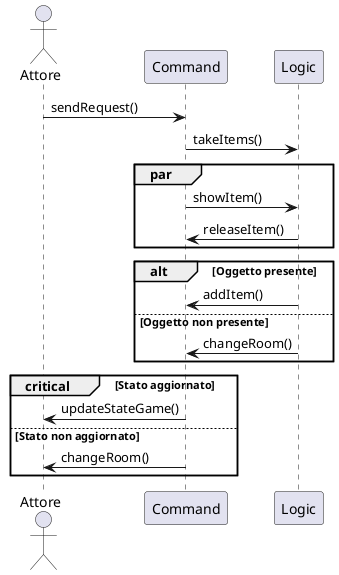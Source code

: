 @startuml
actor Attore 
participant Command
participant Logic 

Attore -> Command: sendRequest()
Command -> Logic: takeItems()
Par 
    Command -> Logic: showItem()
    Command <- Logic: releaseItem()
end
Alt Oggetto presente 
    Command <- Logic: addItem()
else Oggetto non presente
    Command <- Logic: changeRoom()
end
Critical Stato aggiornato 
Attore <- Command: updateStateGame()
else Stato non aggiornato
Attore <- Command: changeRoom()
end
@enduml

